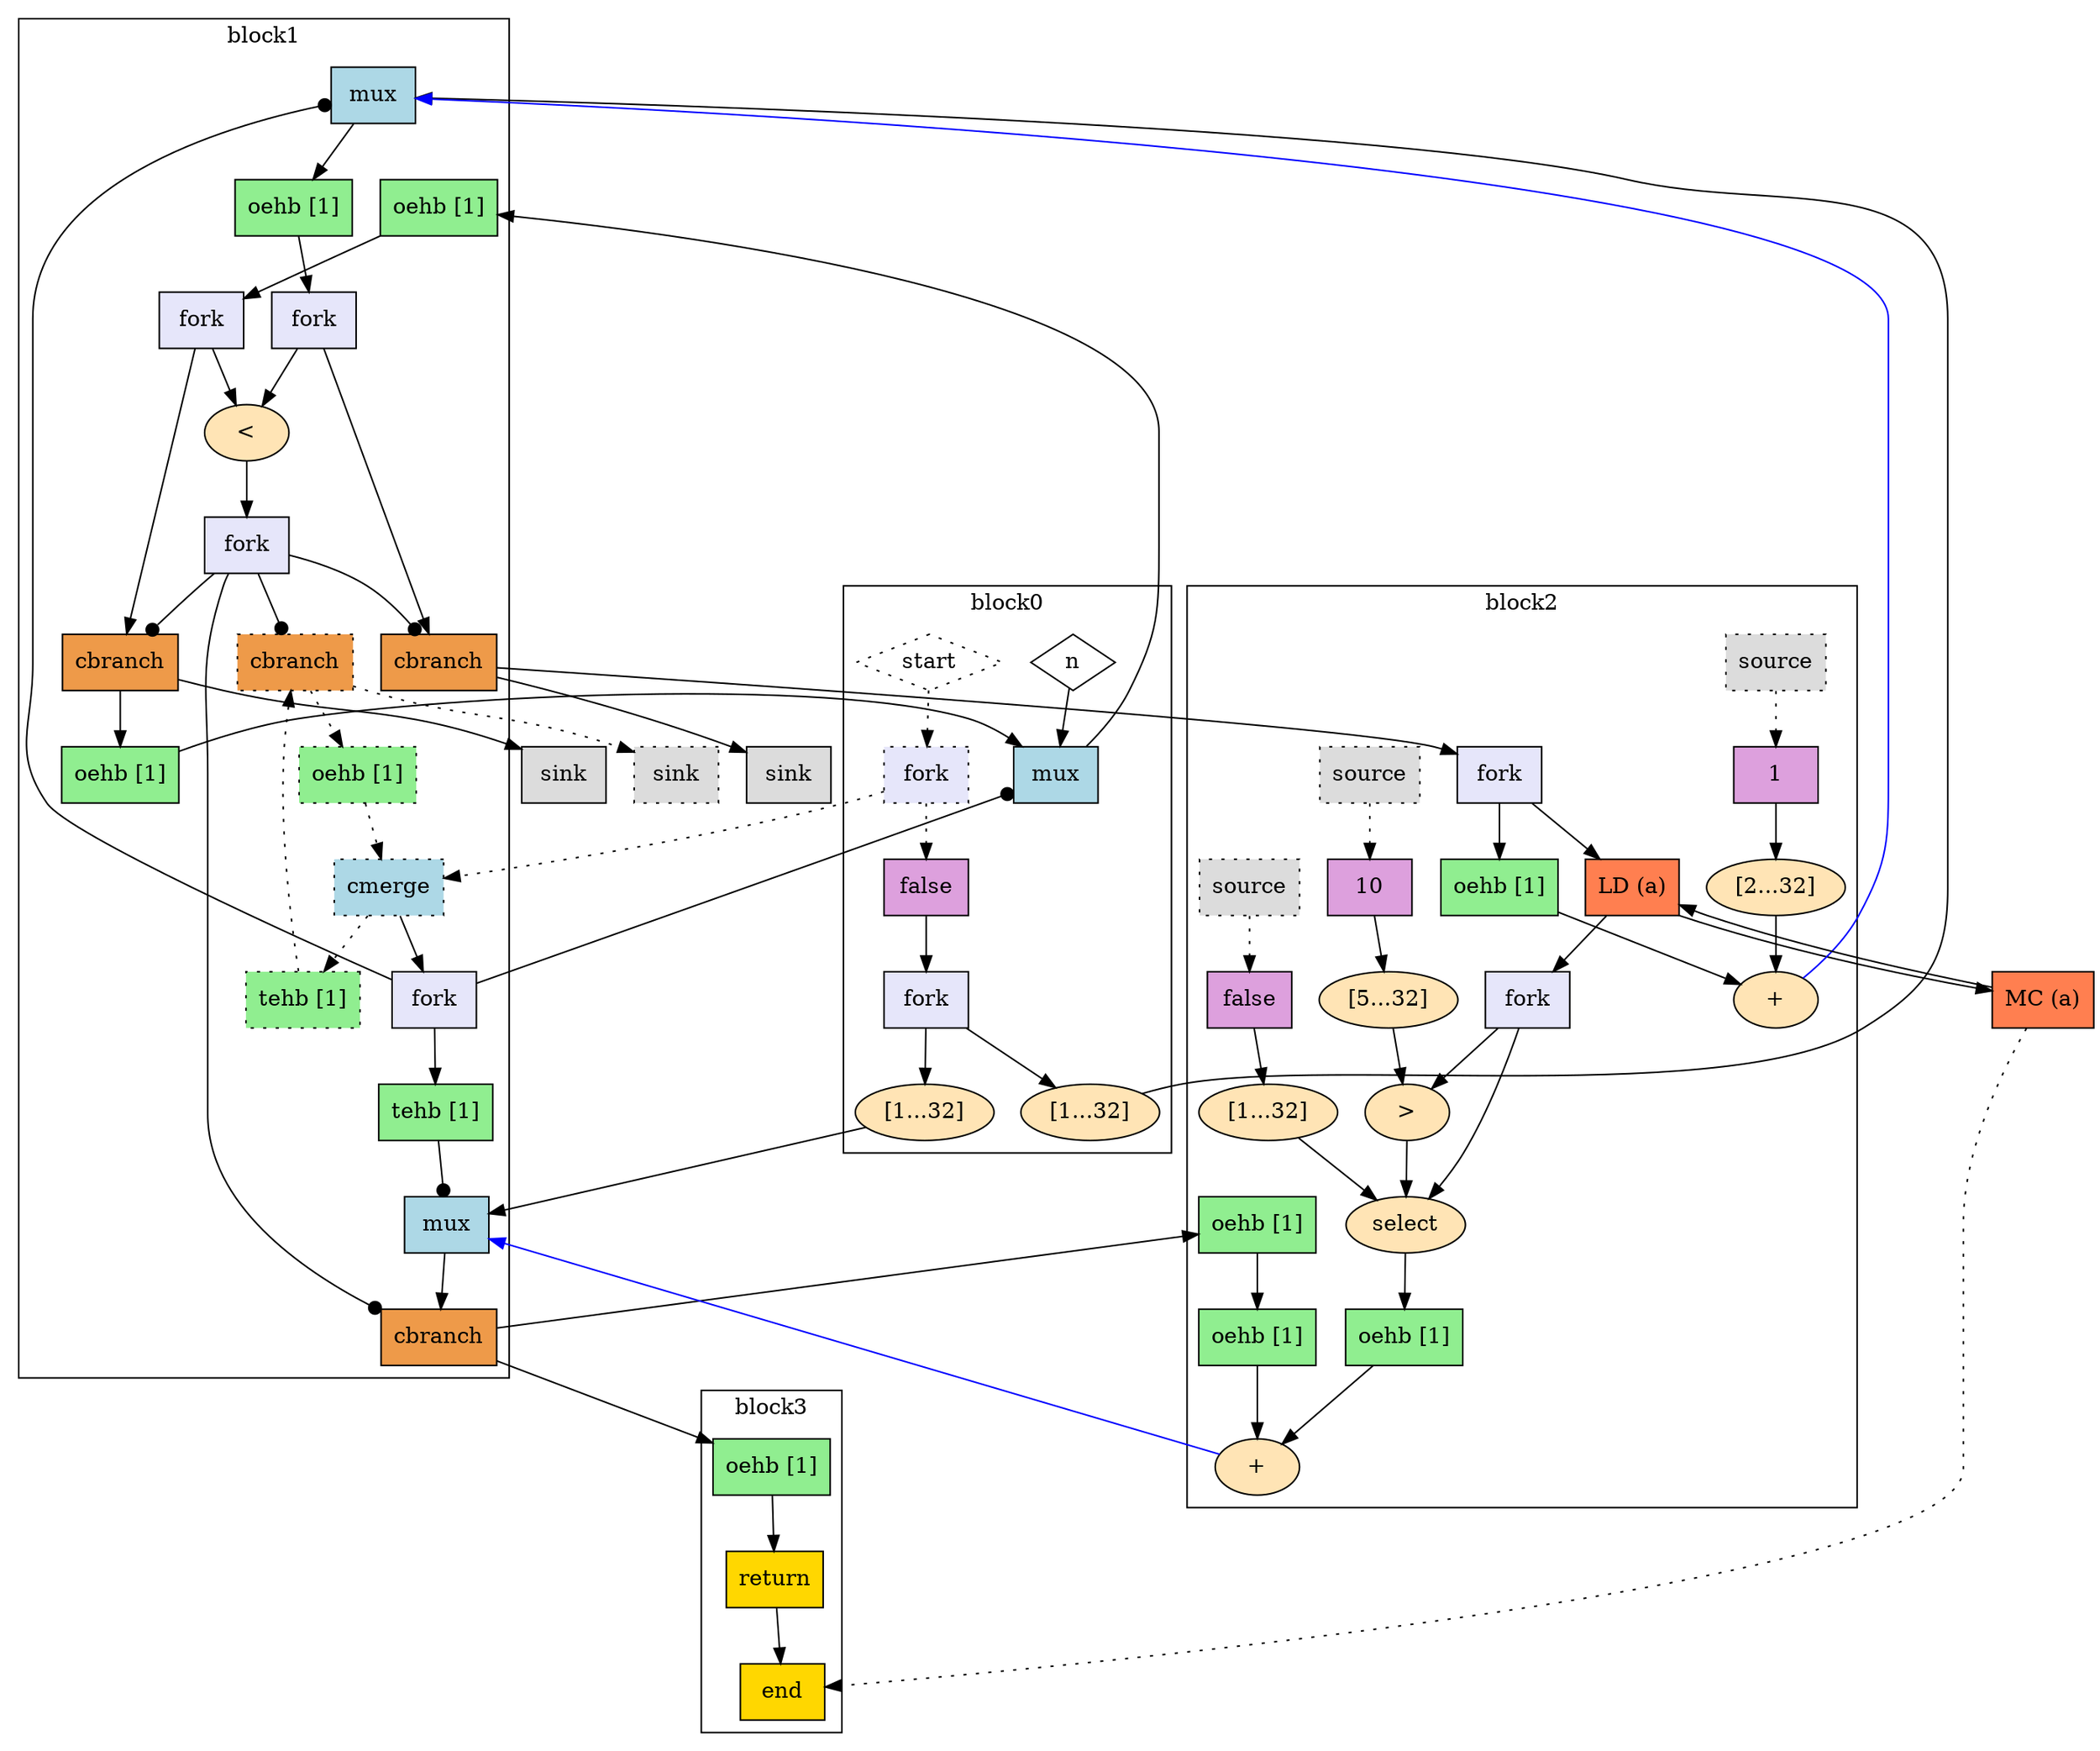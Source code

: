 Digraph G {
  splines=spline;
  compound=true; // Allow edges between clusters
  // Units/Channels in BB 0
  subgraph "cluster0" {
    label="block0"
    // Units from function arguments
    "n" [mlir_op="handshake.func", shape=diamond, label="n", style="solid", ]
    "start" [mlir_op="handshake.func", shape=diamond, label="start", style="dotted", ]
    // Units in BB 0
    "fork0" [mlir_op="handshake.fork", label="fork", fillcolor=lavender, shape="box", style="filled, dotted", ]
    "constant1" [mlir_op="handshake.constant", label="false", fillcolor=plum, shape="box", style="filled", ]
    "fork1" [mlir_op="handshake.fork", label="fork", fillcolor=lavender, shape="box", style="filled", ]
    "extsi4" [mlir_op="arith.extsi", label="[1...32]", fillcolor=moccasin, shape="oval", style="filled", ]
    "extsi5" [mlir_op="arith.extsi", label="[1...32]", fillcolor=moccasin, shape="oval", style="filled", ]
    // Channels from function arguments
    "n" -> "mux2" [style="solid", dir="both", arrowtail="none", arrowhead="normal", ]
    "start" -> "fork0" [style="dotted", dir="both", arrowtail="none", arrowhead="normal", ]
    // Channels in BB 0
    "fork0" -> "constant1" [style="dotted", dir="both", arrowtail="none", arrowhead="normal", ]
    "constant1" -> "fork1" [style="solid", dir="both", arrowtail="none", arrowhead="normal", ]
    "fork1" -> "extsi4" [style="solid", dir="both", arrowtail="none", arrowhead="normal", ]
    "fork1" -> "extsi5" [style="solid", dir="both", arrowtail="none", arrowhead="normal", ]
  }
  // Units/Channels in BB 1
  subgraph "cluster1" {
    label="block1"
    // Units in BB 1
    "mux0" [mlir_op="handshake.mux", label="mux", fillcolor=lightblue, shape="box", style="filled", ]
    "oehb0" [mlir_op="handshake.oehb", label="oehb [1]", fillcolor=lightgreen, shape="box", style="filled", ]
    "fork2" [mlir_op="handshake.fork", label="fork", fillcolor=lavender, shape="box", style="filled", ]
    "tehb1" [mlir_op="handshake.tehb", label="tehb [1]", fillcolor=lightgreen, shape="box", style="filled", ]
    "mux1" [mlir_op="handshake.mux", label="mux", fillcolor=lightblue, shape="box", style="filled", ]
    "oehb7" [mlir_op="handshake.oehb", label="oehb [1]", fillcolor=lightgreen, shape="box", style="filled", ]
    "mux2" [mlir_op="handshake.mux", label="mux", fillcolor=lightblue, shape="box", style="filled", ]
    "oehb1" [mlir_op="handshake.oehb", label="oehb [1]", fillcolor=lightgreen, shape="box", style="filled", ]
    "fork3" [mlir_op="handshake.fork", label="fork", fillcolor=lavender, shape="box", style="filled", ]
    "oehb8" [mlir_op="handshake.oehb", label="oehb [1]", fillcolor=lightgreen, shape="box", style="filled, dotted", ]
    "control_merge3" [mlir_op="handshake.control_merge", label="cmerge", fillcolor=lightblue, shape="box", style="filled, dotted", ]
    "fork4" [mlir_op="handshake.fork", label="fork", fillcolor=lavender, shape="box", style="filled", ]
    "cmpi1" [mlir_op="arith.cmpi<", label="<", fillcolor=moccasin, shape="oval", style="filled", ]
    "fork5" [mlir_op="handshake.fork", label="fork", fillcolor=lavender, shape="box", style="filled", ]
    "cond_br1" [mlir_op="handshake.cond_br", label="cbranch", fillcolor=tan2, shape="box", style="filled", ]
    "cond_br2" [mlir_op="handshake.cond_br", label="cbranch", fillcolor=tan2, shape="box", style="filled", ]
    "cond_br3" [mlir_op="handshake.cond_br", label="cbranch", fillcolor=tan2, shape="box", style="filled", ]
    "tehb0" [mlir_op="handshake.tehb", label="tehb [1]", fillcolor=lightgreen, shape="box", style="filled, dotted", ]
    "cond_br4" [mlir_op="handshake.cond_br", label="cbranch", fillcolor=tan2, shape="box", style="filled, dotted", ]
    // Channels in BB 1
    "mux0" -> "oehb0" [style="solid", dir="both", arrowtail="none", arrowhead="normal", ]
    "oehb0" -> "fork2" [style="solid", dir="both", arrowtail="none", arrowhead="normal", ]
    "fork2" -> "cond_br2" [style="solid", dir="both", arrowtail="none", arrowhead="normal", ]
    "fork2" -> "cmpi1" [style="solid", dir="both", arrowtail="none", arrowhead="normal", ]
    "tehb1" -> "mux1" [style="solid", dir="both", arrowtail="none", arrowhead="dot", ]
    "mux1" -> "cond_br3" [style="solid", dir="both", arrowtail="none", arrowhead="normal", ]
    "oehb7" -> "mux2" [style="solid", dir="both", arrowtail="none", arrowhead="normal", ]
    "mux2" -> "oehb1" [style="solid", dir="both", arrowtail="none", arrowhead="normal", ]
    "oehb1" -> "fork3" [style="solid", dir="both", arrowtail="none", arrowhead="normal", ]
    "fork3" -> "cond_br1" [style="solid", dir="both", arrowtail="none", arrowhead="normal", ]
    "fork3" -> "cmpi1" [style="solid", dir="both", arrowtail="none", arrowhead="normal", ]
    "oehb8" -> "control_merge3" [style="dotted", dir="both", arrowtail="none", arrowhead="normal", ]
    "control_merge3" -> "tehb0" [style="dotted", dir="both", arrowtail="none", arrowhead="normal", ]
    "control_merge3" -> "fork4" [style="solid", dir="both", arrowtail="none", arrowhead="normal", ]
    "fork4" -> "mux2" [style="solid", dir="both", arrowtail="none", arrowhead="dot", ]
    "fork4" -> "tehb1" [style="solid", dir="both", arrowtail="none", arrowhead="normal", ]
    "fork4" -> "mux0" [style="solid", dir="both", arrowtail="none", arrowhead="dot", ]
    "cmpi1" -> "fork5" [style="solid", dir="both", arrowtail="none", arrowhead="normal", ]
    "fork5" -> "cond_br4" [style="solid", dir="both", arrowtail="none", arrowhead="dot", ]
    "fork5" -> "cond_br3" [style="solid", dir="both", arrowtail="none", arrowhead="dot", ]
    "fork5" -> "cond_br2" [style="solid", dir="both", arrowtail="none", arrowhead="dot", ]
    "fork5" -> "cond_br1" [style="solid", dir="both", arrowtail="none", arrowhead="dot", ]
    "cond_br1" -> "oehb7" [style="solid", dir="both", arrowtail="none", arrowhead="normal", ]
    "tehb0" -> "cond_br4" [style="dotted", dir="both", arrowtail="none", arrowhead="normal", ]
    "cond_br4" -> "oehb8" [style="dotted", dir="both", arrowtail="none", arrowhead="normal", ]
  }
  // Units/Channels in BB 2
  subgraph "cluster2" {
    label="block2"
    // Units in BB 2
    "fork6" [mlir_op="handshake.fork", label="fork", fillcolor=lavender, shape="box", style="filled", ]
    "oehb2" [mlir_op="handshake.oehb", label="oehb [1]", fillcolor=lightgreen, shape="box", style="filled", ]
    "source0" [mlir_op="handshake.source", label="source", fillcolor=gainsboro, shape="box", style="filled, dotted", ]
    "constant7" [mlir_op="handshake.constant", label="1", fillcolor=plum, shape="box", style="filled", ]
    "extsi1" [mlir_op="arith.extsi", label="[2...32]", fillcolor=moccasin, shape="oval", style="filled", ]
    "source1" [mlir_op="handshake.source", label="source", fillcolor=gainsboro, shape="box", style="filled, dotted", ]
    "constant8" [mlir_op="handshake.constant", label="10", fillcolor=plum, shape="box", style="filled", ]
    "extsi2" [mlir_op="arith.extsi", label="[5...32]", fillcolor=moccasin, shape="oval", style="filled", ]
    "source2" [mlir_op="handshake.source", label="source", fillcolor=gainsboro, shape="box", style="filled, dotted", ]
    "constant9" [mlir_op="handshake.constant", label="false", fillcolor=plum, shape="box", style="filled", ]
    "extsi3" [mlir_op="arith.extsi", label="[1...32]", fillcolor=moccasin, shape="oval", style="filled", ]
    "mc_load0" [mlir_op="handshake.mc_load", label="LD (a)", fillcolor=coral, shape="box", style="filled", ]
    "fork7" [mlir_op="handshake.fork", label="fork", fillcolor=lavender, shape="box", style="filled", ]
    "cmpi0" [mlir_op="arith.cmpi>", label=">", fillcolor=moccasin, shape="oval", style="filled", ]
    "select0" [mlir_op="arith.select", label="select", fillcolor=moccasin, shape="oval", style="filled", ]
    "oehb5" [mlir_op="handshake.oehb", label="oehb [1]", fillcolor=lightgreen, shape="box", style="filled", ]
    "oehb6" [mlir_op="handshake.oehb", label="oehb [1]", fillcolor=lightgreen, shape="box", style="filled", ]
    "addi1" [mlir_op="arith.addi", label="+", fillcolor=moccasin, shape="oval", style="filled", ]
    "oehb4" [mlir_op="handshake.oehb", label="oehb [1]", fillcolor=lightgreen, shape="box", style="filled", ]
    "addi0" [mlir_op="arith.addi", label="+", fillcolor=moccasin, shape="oval", style="filled", ]
    // Channels in BB 2
    "fork6" -> "oehb4" [style="solid", dir="both", arrowtail="none", arrowhead="normal", ]
    "fork6" -> "mc_load0" [style="solid", dir="both", arrowtail="none", arrowhead="normal", ]
    "oehb2" -> "oehb5" [style="solid", dir="both", arrowtail="none", arrowhead="normal", ]
    "source0" -> "constant7" [style="dotted", dir="both", arrowtail="none", arrowhead="normal", ]
    "constant7" -> "extsi1" [style="solid", dir="both", arrowtail="none", arrowhead="normal", ]
    "extsi1" -> "addi0" [style="solid", dir="both", arrowtail="none", arrowhead="normal", ]
    "source1" -> "constant8" [style="dotted", dir="both", arrowtail="none", arrowhead="normal", ]
    "constant8" -> "extsi2" [style="solid", dir="both", arrowtail="none", arrowhead="normal", ]
    "extsi2" -> "cmpi0" [style="solid", dir="both", arrowtail="none", arrowhead="normal", ]
    "source2" -> "constant9" [style="dotted", dir="both", arrowtail="none", arrowhead="normal", ]
    "constant9" -> "extsi3" [style="solid", dir="both", arrowtail="none", arrowhead="normal", ]
    "extsi3" -> "select0" [style="solid", dir="both", arrowtail="none", arrowhead="normal", ]
    "mc_load0" -> "fork7" [style="solid", dir="both", arrowtail="none", arrowhead="normal", ]
    "fork7" -> "select0" [style="solid", dir="both", arrowtail="none", arrowhead="normal", ]
    "fork7" -> "cmpi0" [style="solid", dir="both", arrowtail="none", arrowhead="normal", ]
    "cmpi0" -> "select0" [style="solid", dir="both", arrowtail="none", arrowhead="normal", ]
    "select0" -> "oehb6" [style="solid", dir="both", arrowtail="none", arrowhead="normal", ]
    "oehb5" -> "addi1" [style="solid", dir="both", arrowtail="none", arrowhead="normal", ]
    "oehb6" -> "addi1" [style="solid", dir="both", arrowtail="none", arrowhead="normal", ]
    "oehb4" -> "addi0" [style="solid", dir="both", arrowtail="none", arrowhead="normal", ]
  }
  // Units/Channels in BB 3
  subgraph "cluster3" {
    label="block3"
    // Units in BB 3
    "oehb3" [mlir_op="handshake.oehb", label="oehb [1]", fillcolor=lightgreen, shape="box", style="filled", ]
    "return1" [mlir_op="handshake.return", label="return", fillcolor=gold, shape="box", style="filled", ]
    "end0" [mlir_op="handshake.end", label="end", fillcolor=gold, shape="box", style="filled", ]
    // Channels in BB 3
    "oehb3" -> "return1" [style="solid", dir="both", arrowtail="none", arrowhead="normal", ]
    "return1" -> "end0" [style="solid", dir="both", arrowtail="none", arrowhead="normal", ]
  }
  // Units outside of all basic blocks
  "mem_controller0" [mlir_op="handshake.mem_controller", label="MC (a)", fillcolor=coral, shape="box", style="filled", ]
  "sink0" [mlir_op="handshake.sink", label="sink", fillcolor=gainsboro, shape="box", style="filled", ]
  "sink1" [mlir_op="handshake.sink", label="sink", fillcolor=gainsboro, shape="box", style="filled", ]
  "sink2" [mlir_op="handshake.sink", label="sink", fillcolor=gainsboro, shape="box", style="filled, dotted", ]
  // Channels outgoing of BB 0
  "fork0" -> "control_merge3" [style="dotted", dir="both", arrowtail="none", arrowhead="normal", ]
  "extsi4" -> "mux0" [style="solid", dir="both", arrowtail="none", arrowhead="normal", ]
  "extsi5" -> "mux1" [style="solid", dir="both", arrowtail="none", arrowhead="normal", ]
  // Channels outgoing of BB 1
  "cond_br1" -> "sink0" [style="solid", dir="both", arrowtail="none", arrowhead="normal", ]
  "cond_br2" -> "fork6" [style="solid", dir="both", arrowtail="none", arrowhead="normal", ]
  "cond_br2" -> "sink1" [style="solid", dir="both", arrowtail="none", arrowhead="normal", ]
  "cond_br3" -> "oehb2" [style="solid", dir="both", arrowtail="none", arrowhead="normal", ]
  "cond_br3" -> "oehb3" [style="solid", dir="both", arrowtail="none", arrowhead="normal", ]
  "cond_br4" -> "sink2" [style="dotted", dir="both", arrowtail="none", arrowhead="normal", ]
  // Channels outgoing of BB 2
  "mc_load0" -> "mem_controller0" [style="solid", dir="both", arrowtail="none", arrowhead="normal", ]
  "addi1" -> "mux1" [style="solid", dir="both", arrowtail="none", arrowhead="normal",  color="blue"]
  "addi0" -> "mux0" [style="solid", dir="both", arrowtail="none", arrowhead="normal",  color="blue"]
  // Channels outside of all basic blocks
  "mem_controller0" -> "mc_load0" [style="solid", dir="both", arrowtail="none", arrowhead="normal", ]
  "mem_controller0" -> "end0" [style="dotted", dir="both", arrowtail="none", arrowhead="normal", ]
}
